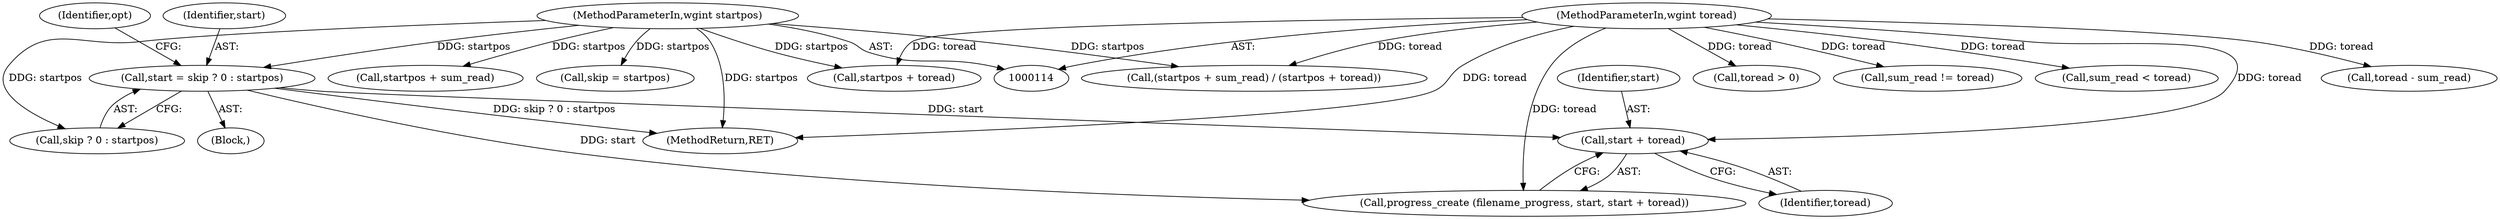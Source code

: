 digraph "0_savannah_ba6b44f6745b14dce414761a8e4b35d31b176bba@API" {
"1000320" [label="(Call,start + toread)"];
"1000291" [label="(Call,start = skip ? 0 : startpos)"];
"1000119" [label="(MethodParameterIn,wgint startpos)"];
"1000118" [label="(MethodParameterIn,wgint toread)"];
"1000119" [label="(MethodParameterIn,wgint startpos)"];
"1000320" [label="(Call,start + toread)"];
"1000321" [label="(Identifier,start)"];
"1000293" [label="(Call,skip ? 0 : startpos)"];
"1000281" [label="(Call,skip = startpos)"];
"1000317" [label="(Call,progress_create (filename_progress, start, start + toread))"];
"1000767" [label="(Call,toread > 0)"];
"1000631" [label="(Call,sum_read != toread)"];
"1000118" [label="(MethodParameterIn,wgint toread)"];
"1000291" [label="(Call,start = skip ? 0 : startpos)"];
"1000299" [label="(Identifier,opt)"];
"1000322" [label="(Identifier,toread)"];
"1000780" [label="(Call,startpos + toread)"];
"1000288" [label="(Block,)"];
"1000377" [label="(Call,sum_read < toread)"];
"1000292" [label="(Identifier,start)"];
"1000776" [label="(Call,(startpos + sum_read) / (startpos + toread))"];
"1000777" [label="(Call,startpos + sum_read)"];
"1000783" [label="(MethodReturn,RET)"];
"1000368" [label="(Call,toread - sum_read)"];
"1000320" -> "1000317"  [label="AST: "];
"1000320" -> "1000322"  [label="CFG: "];
"1000321" -> "1000320"  [label="AST: "];
"1000322" -> "1000320"  [label="AST: "];
"1000317" -> "1000320"  [label="CFG: "];
"1000291" -> "1000320"  [label="DDG: start"];
"1000118" -> "1000320"  [label="DDG: toread"];
"1000291" -> "1000288"  [label="AST: "];
"1000291" -> "1000293"  [label="CFG: "];
"1000292" -> "1000291"  [label="AST: "];
"1000293" -> "1000291"  [label="AST: "];
"1000299" -> "1000291"  [label="CFG: "];
"1000291" -> "1000783"  [label="DDG: skip ? 0 : startpos"];
"1000119" -> "1000291"  [label="DDG: startpos"];
"1000291" -> "1000317"  [label="DDG: start"];
"1000119" -> "1000114"  [label="AST: "];
"1000119" -> "1000783"  [label="DDG: startpos"];
"1000119" -> "1000281"  [label="DDG: startpos"];
"1000119" -> "1000293"  [label="DDG: startpos"];
"1000119" -> "1000776"  [label="DDG: startpos"];
"1000119" -> "1000777"  [label="DDG: startpos"];
"1000119" -> "1000780"  [label="DDG: startpos"];
"1000118" -> "1000114"  [label="AST: "];
"1000118" -> "1000783"  [label="DDG: toread"];
"1000118" -> "1000317"  [label="DDG: toread"];
"1000118" -> "1000368"  [label="DDG: toread"];
"1000118" -> "1000377"  [label="DDG: toread"];
"1000118" -> "1000631"  [label="DDG: toread"];
"1000118" -> "1000767"  [label="DDG: toread"];
"1000118" -> "1000776"  [label="DDG: toread"];
"1000118" -> "1000780"  [label="DDG: toread"];
}
